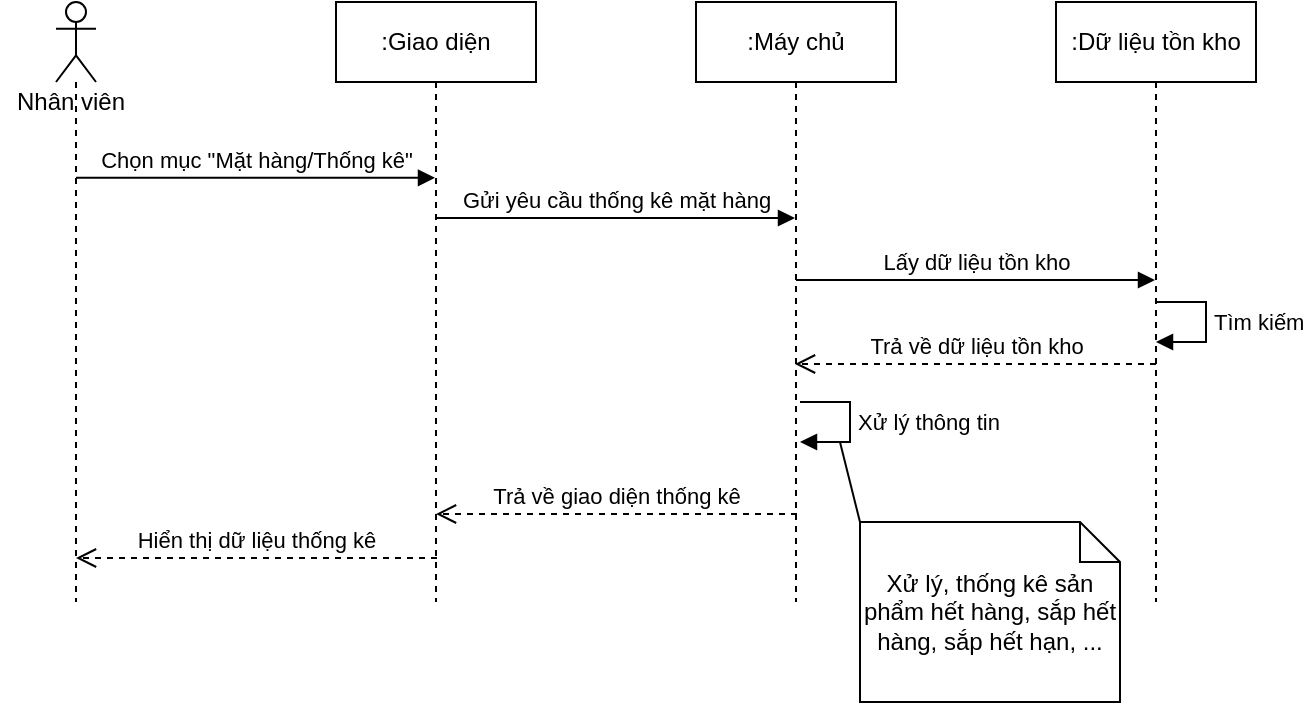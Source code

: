 <mxfile version="16.4.0" type="device"><diagram id="D7uiME9qzziCtGdJOyDV" name="Page-1"><mxGraphModel dx="868" dy="561" grid="1" gridSize="10" guides="1" tooltips="1" connect="1" arrows="1" fold="1" page="1" pageScale="1" pageWidth="850" pageHeight="1100" math="0" shadow="0"><root><mxCell id="0"/><mxCell id="1" parent="0"/><mxCell id="gRoY5vjbtii_sKynsORS-1" value="" style="shape=umlLifeline;participant=umlActor;perimeter=lifelinePerimeter;whiteSpace=wrap;html=1;container=1;collapsible=0;recursiveResize=0;verticalAlign=top;spacingTop=36;outlineConnect=0;" vertex="1" parent="1"><mxGeometry x="78" y="130" width="20" height="300" as="geometry"/></mxCell><mxCell id="gRoY5vjbtii_sKynsORS-2" value=":Máy chủ" style="shape=umlLifeline;perimeter=lifelinePerimeter;whiteSpace=wrap;html=1;container=1;collapsible=0;recursiveResize=0;outlineConnect=0;" vertex="1" parent="1"><mxGeometry x="398" y="130" width="100" height="300" as="geometry"/></mxCell><mxCell id="gRoY5vjbtii_sKynsORS-15" value="Xử lý thông tin" style="edgeStyle=orthogonalEdgeStyle;html=1;align=left;spacingLeft=2;endArrow=block;rounded=0;entryX=1;entryY=0;" edge="1" parent="gRoY5vjbtii_sKynsORS-2"><mxGeometry relative="1" as="geometry"><mxPoint x="52" y="200" as="sourcePoint"/><Array as="points"><mxPoint x="77" y="200"/></Array><mxPoint x="52" y="220" as="targetPoint"/></mxGeometry></mxCell><mxCell id="gRoY5vjbtii_sKynsORS-3" value=":Giao diện" style="shape=umlLifeline;perimeter=lifelinePerimeter;whiteSpace=wrap;html=1;container=1;collapsible=0;recursiveResize=0;outlineConnect=0;" vertex="1" parent="1"><mxGeometry x="218" y="130" width="100" height="300" as="geometry"/></mxCell><mxCell id="gRoY5vjbtii_sKynsORS-4" value=":Dữ liệu&amp;nbsp;tồn kho" style="shape=umlLifeline;perimeter=lifelinePerimeter;whiteSpace=wrap;html=1;container=1;collapsible=0;recursiveResize=0;outlineConnect=0;" vertex="1" parent="1"><mxGeometry x="578" y="130" width="100" height="300" as="geometry"/></mxCell><mxCell id="gRoY5vjbtii_sKynsORS-5" value="Tìm kiếm" style="edgeStyle=orthogonalEdgeStyle;html=1;align=left;spacingLeft=2;endArrow=block;rounded=0;entryX=1;entryY=0;" edge="1" parent="gRoY5vjbtii_sKynsORS-4"><mxGeometry relative="1" as="geometry"><mxPoint x="50" y="150" as="sourcePoint"/><Array as="points"><mxPoint x="75" y="150"/></Array><mxPoint x="50" y="170" as="targetPoint"/></mxGeometry></mxCell><mxCell id="gRoY5vjbtii_sKynsORS-6" value="Chọn mục &quot;Mặt hàng/Thống kê&quot;" style="html=1;verticalAlign=bottom;endArrow=block;rounded=0;exitX=0.5;exitY=0.243;exitDx=0;exitDy=0;exitPerimeter=0;" edge="1" parent="1"><mxGeometry width="80" relative="1" as="geometry"><mxPoint x="88" y="217.9" as="sourcePoint"/><mxPoint x="267.5" y="217.9" as="targetPoint"/></mxGeometry></mxCell><mxCell id="gRoY5vjbtii_sKynsORS-8" value="Gửi yêu cầu thống kê mặt hàng" style="html=1;verticalAlign=bottom;endArrow=block;rounded=0;exitX=0.5;exitY=0.243;exitDx=0;exitDy=0;exitPerimeter=0;" edge="1" parent="1"><mxGeometry width="80" relative="1" as="geometry"><mxPoint x="268" y="238" as="sourcePoint"/><mxPoint x="447.5" y="238" as="targetPoint"/></mxGeometry></mxCell><mxCell id="gRoY5vjbtii_sKynsORS-9" value="Lấy dữ liệu tồn kho" style="html=1;verticalAlign=bottom;endArrow=block;rounded=0;exitX=0.5;exitY=0.243;exitDx=0;exitDy=0;exitPerimeter=0;" edge="1" parent="1"><mxGeometry width="80" relative="1" as="geometry"><mxPoint x="448" y="269" as="sourcePoint"/><mxPoint x="627.5" y="269" as="targetPoint"/></mxGeometry></mxCell><mxCell id="gRoY5vjbtii_sKynsORS-10" value="Trả về dữ liệu tồn kho" style="html=1;verticalAlign=bottom;endArrow=open;dashed=1;endSize=8;rounded=0;" edge="1" parent="1"><mxGeometry relative="1" as="geometry"><mxPoint x="628" y="311" as="sourcePoint"/><mxPoint x="447.5" y="311" as="targetPoint"/></mxGeometry></mxCell><mxCell id="gRoY5vjbtii_sKynsORS-12" value="Trả về giao diện thống kê" style="html=1;verticalAlign=bottom;endArrow=open;dashed=1;endSize=8;rounded=0;" edge="1" parent="1"><mxGeometry relative="1" as="geometry"><mxPoint x="448.5" y="386" as="sourcePoint"/><mxPoint x="268" y="386" as="targetPoint"/></mxGeometry></mxCell><mxCell id="gRoY5vjbtii_sKynsORS-13" value="Hiển thị dữ liệu thống kê" style="html=1;verticalAlign=bottom;endArrow=open;dashed=1;endSize=8;rounded=0;" edge="1" parent="1"><mxGeometry relative="1" as="geometry"><mxPoint x="268.5" y="408" as="sourcePoint"/><mxPoint x="88" y="408" as="targetPoint"/></mxGeometry></mxCell><mxCell id="gRoY5vjbtii_sKynsORS-14" value="Nhân viên" style="text;html=1;align=center;verticalAlign=middle;resizable=0;points=[];autosize=1;strokeColor=none;fillColor=none;" vertex="1" parent="1"><mxGeometry x="50" y="170" width="70" height="20" as="geometry"/></mxCell><mxCell id="gRoY5vjbtii_sKynsORS-16" value="Xử lý, thống kê sản phẩm hết hàng, sắp hết hàng, sắp hết hạn, ..." style="shape=note;size=20;whiteSpace=wrap;html=1;" vertex="1" parent="1"><mxGeometry x="480" y="390" width="130" height="90" as="geometry"/></mxCell><mxCell id="gRoY5vjbtii_sKynsORS-17" value="" style="endArrow=none;html=1;rounded=0;exitX=0;exitY=0;exitDx=0;exitDy=0;exitPerimeter=0;" edge="1" parent="1" source="gRoY5vjbtii_sKynsORS-16"><mxGeometry width="50" height="50" relative="1" as="geometry"><mxPoint x="340" y="350" as="sourcePoint"/><mxPoint x="470" y="350" as="targetPoint"/></mxGeometry></mxCell></root></mxGraphModel></diagram></mxfile>